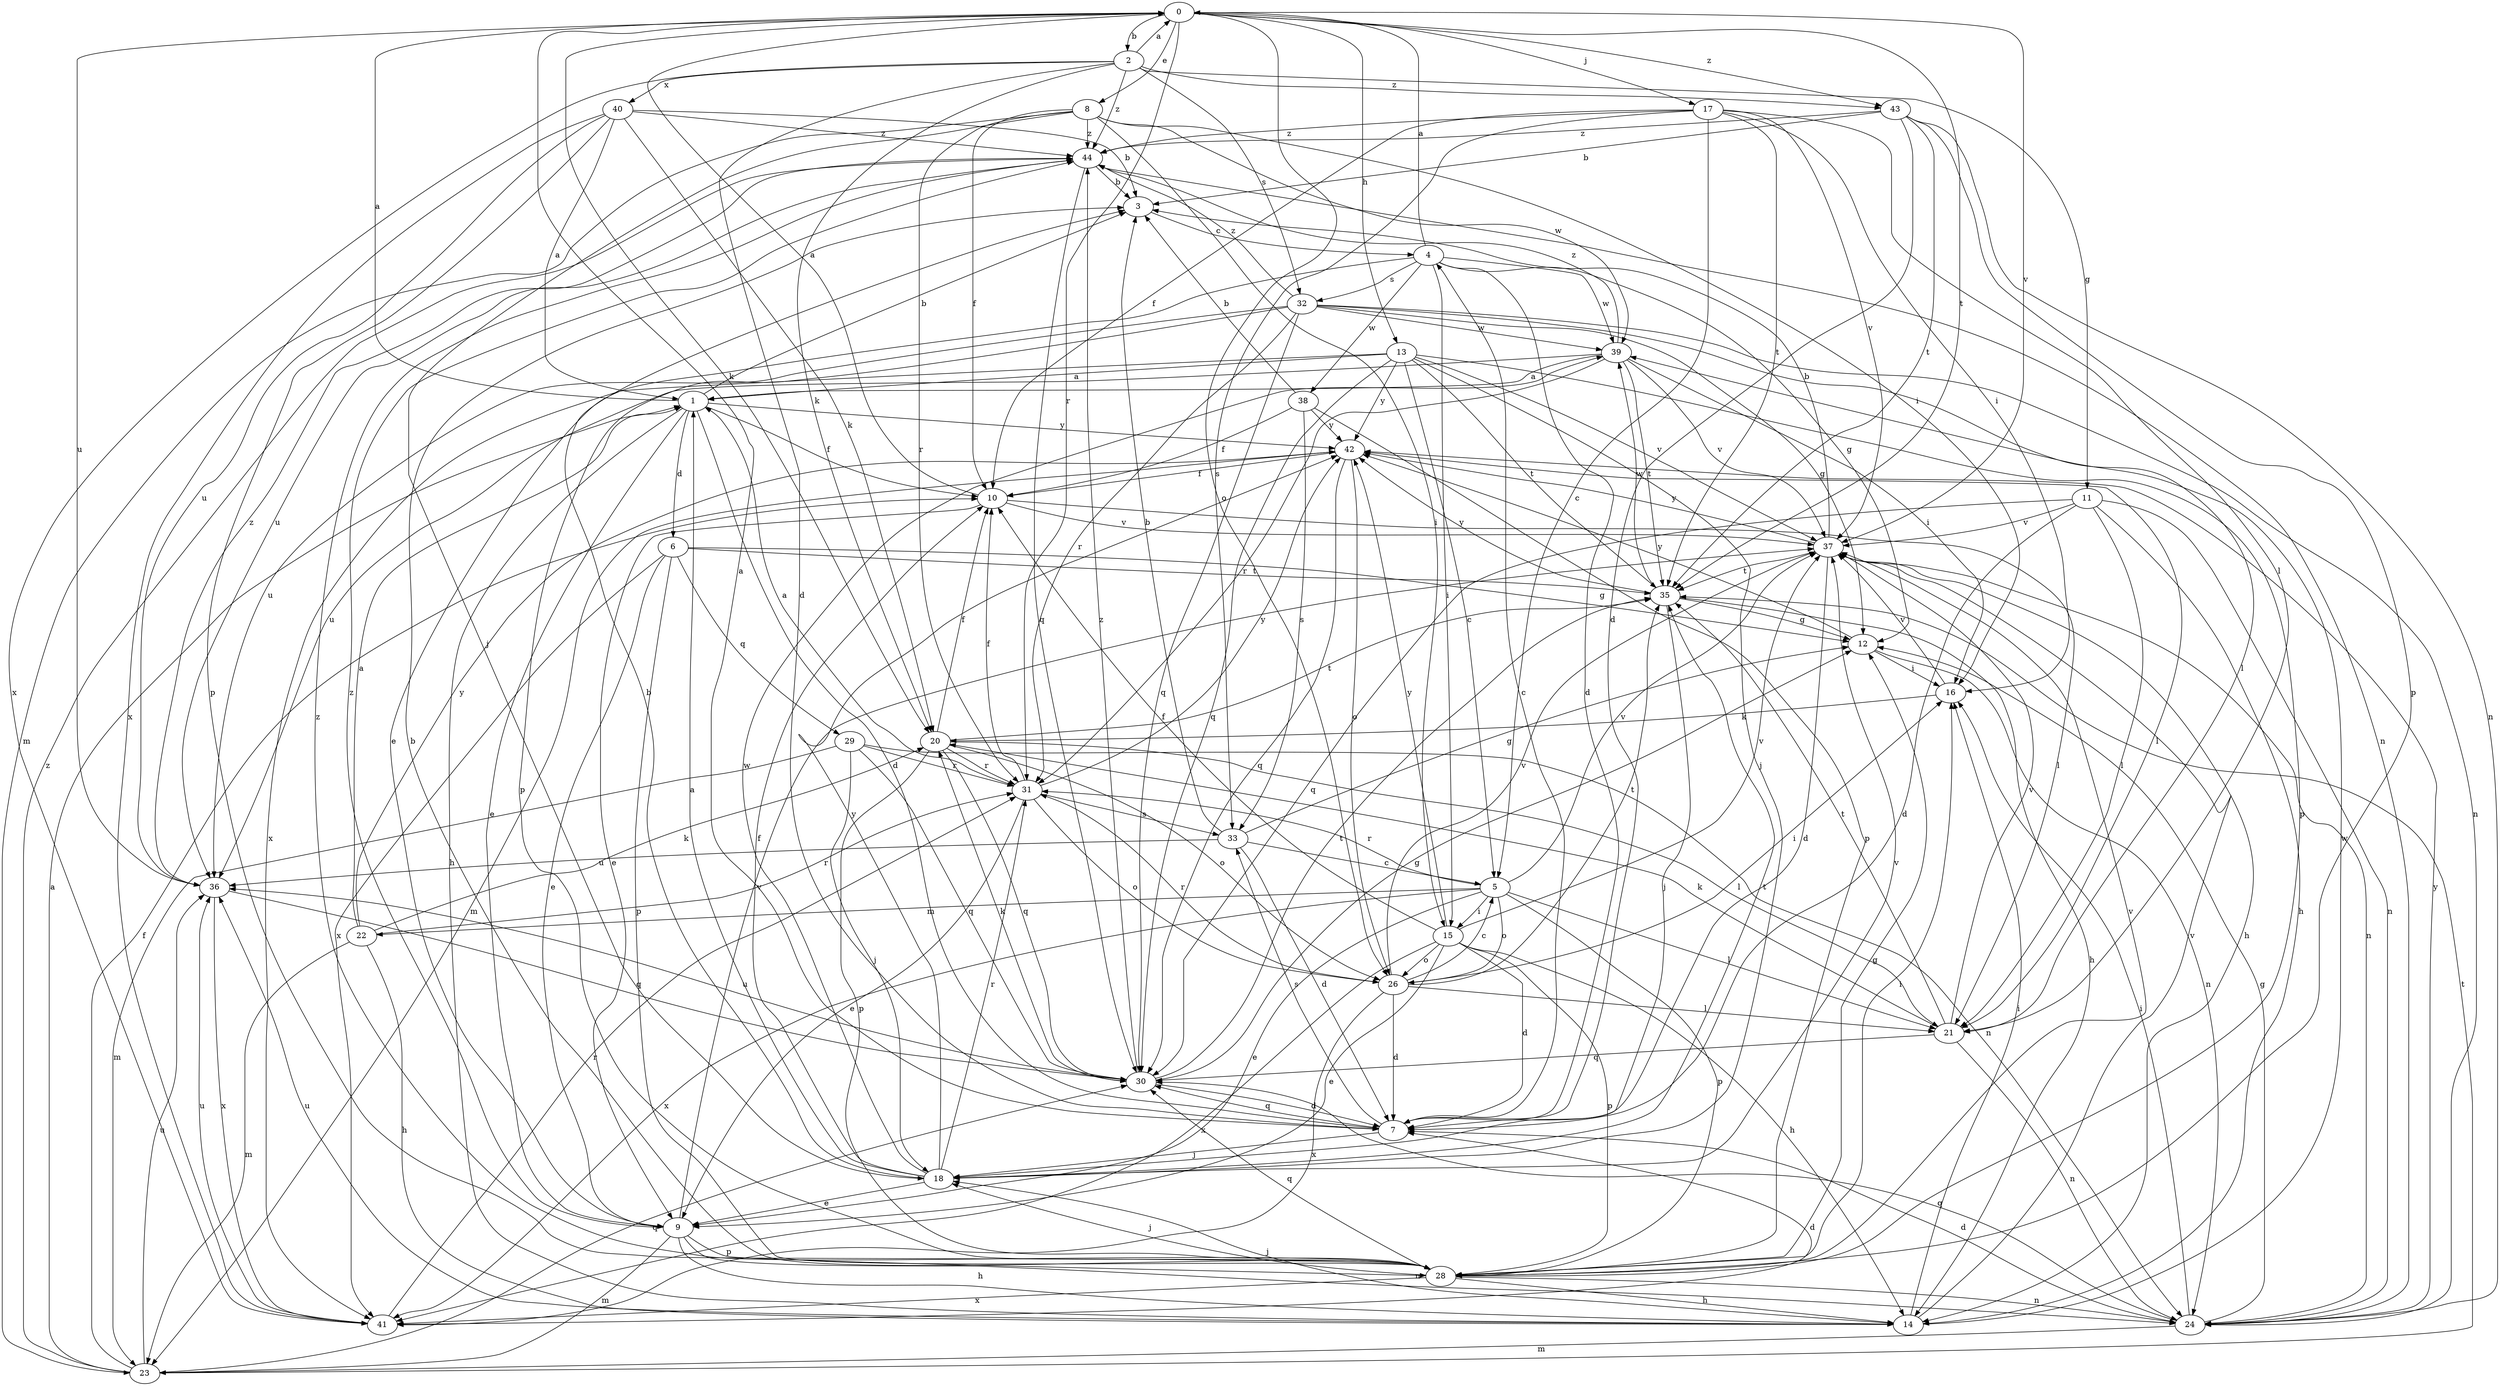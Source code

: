 strict digraph  {
0;
1;
2;
3;
4;
5;
6;
7;
8;
9;
10;
11;
12;
13;
14;
15;
16;
17;
18;
20;
21;
22;
23;
24;
26;
28;
29;
30;
31;
32;
33;
35;
36;
37;
38;
39;
40;
41;
42;
43;
44;
0 -> 2  [label=b];
0 -> 8  [label=e];
0 -> 13  [label=h];
0 -> 17  [label=j];
0 -> 20  [label=k];
0 -> 26  [label=o];
0 -> 31  [label=r];
0 -> 35  [label=t];
0 -> 36  [label=u];
0 -> 37  [label=v];
0 -> 43  [label=z];
1 -> 0  [label=a];
1 -> 3  [label=b];
1 -> 6  [label=d];
1 -> 7  [label=d];
1 -> 9  [label=e];
1 -> 10  [label=f];
1 -> 14  [label=h];
1 -> 42  [label=y];
2 -> 0  [label=a];
2 -> 7  [label=d];
2 -> 11  [label=g];
2 -> 20  [label=k];
2 -> 32  [label=s];
2 -> 40  [label=x];
2 -> 41  [label=x];
2 -> 43  [label=z];
2 -> 44  [label=z];
3 -> 4  [label=c];
4 -> 0  [label=a];
4 -> 7  [label=d];
4 -> 9  [label=e];
4 -> 12  [label=g];
4 -> 15  [label=i];
4 -> 32  [label=s];
4 -> 38  [label=w];
4 -> 39  [label=w];
5 -> 9  [label=e];
5 -> 15  [label=i];
5 -> 21  [label=l];
5 -> 22  [label=m];
5 -> 26  [label=o];
5 -> 28  [label=p];
5 -> 31  [label=r];
5 -> 37  [label=v];
5 -> 41  [label=x];
6 -> 9  [label=e];
6 -> 12  [label=g];
6 -> 28  [label=p];
6 -> 29  [label=q];
6 -> 35  [label=t];
6 -> 41  [label=x];
7 -> 0  [label=a];
7 -> 4  [label=c];
7 -> 18  [label=j];
7 -> 30  [label=q];
7 -> 33  [label=s];
8 -> 10  [label=f];
8 -> 15  [label=i];
8 -> 16  [label=i];
8 -> 18  [label=j];
8 -> 23  [label=m];
8 -> 31  [label=r];
8 -> 39  [label=w];
8 -> 44  [label=z];
9 -> 14  [label=h];
9 -> 23  [label=m];
9 -> 24  [label=n];
9 -> 28  [label=p];
9 -> 37  [label=v];
9 -> 44  [label=z];
10 -> 0  [label=a];
10 -> 9  [label=e];
10 -> 21  [label=l];
10 -> 37  [label=v];
11 -> 7  [label=d];
11 -> 14  [label=h];
11 -> 21  [label=l];
11 -> 24  [label=n];
11 -> 30  [label=q];
11 -> 37  [label=v];
12 -> 16  [label=i];
12 -> 24  [label=n];
12 -> 42  [label=y];
13 -> 1  [label=a];
13 -> 5  [label=c];
13 -> 18  [label=j];
13 -> 28  [label=p];
13 -> 30  [label=q];
13 -> 35  [label=t];
13 -> 37  [label=v];
13 -> 41  [label=x];
13 -> 42  [label=y];
14 -> 16  [label=i];
14 -> 18  [label=j];
14 -> 36  [label=u];
14 -> 37  [label=v];
14 -> 39  [label=w];
15 -> 7  [label=d];
15 -> 9  [label=e];
15 -> 10  [label=f];
15 -> 14  [label=h];
15 -> 26  [label=o];
15 -> 28  [label=p];
15 -> 37  [label=v];
15 -> 41  [label=x];
15 -> 42  [label=y];
16 -> 20  [label=k];
16 -> 37  [label=v];
17 -> 5  [label=c];
17 -> 10  [label=f];
17 -> 16  [label=i];
17 -> 21  [label=l];
17 -> 33  [label=s];
17 -> 35  [label=t];
17 -> 37  [label=v];
17 -> 44  [label=z];
18 -> 1  [label=a];
18 -> 3  [label=b];
18 -> 9  [label=e];
18 -> 10  [label=f];
18 -> 31  [label=r];
18 -> 35  [label=t];
18 -> 37  [label=v];
18 -> 39  [label=w];
18 -> 42  [label=y];
20 -> 10  [label=f];
20 -> 21  [label=l];
20 -> 26  [label=o];
20 -> 28  [label=p];
20 -> 30  [label=q];
20 -> 31  [label=r];
20 -> 35  [label=t];
21 -> 20  [label=k];
21 -> 24  [label=n];
21 -> 30  [label=q];
21 -> 35  [label=t];
21 -> 37  [label=v];
22 -> 1  [label=a];
22 -> 14  [label=h];
22 -> 20  [label=k];
22 -> 23  [label=m];
22 -> 31  [label=r];
22 -> 42  [label=y];
23 -> 1  [label=a];
23 -> 10  [label=f];
23 -> 30  [label=q];
23 -> 35  [label=t];
23 -> 36  [label=u];
23 -> 44  [label=z];
24 -> 7  [label=d];
24 -> 12  [label=g];
24 -> 16  [label=i];
24 -> 23  [label=m];
24 -> 30  [label=q];
24 -> 42  [label=y];
26 -> 5  [label=c];
26 -> 7  [label=d];
26 -> 16  [label=i];
26 -> 21  [label=l];
26 -> 31  [label=r];
26 -> 35  [label=t];
26 -> 37  [label=v];
26 -> 41  [label=x];
28 -> 3  [label=b];
28 -> 12  [label=g];
28 -> 14  [label=h];
28 -> 16  [label=i];
28 -> 18  [label=j];
28 -> 24  [label=n];
28 -> 30  [label=q];
28 -> 37  [label=v];
28 -> 41  [label=x];
28 -> 44  [label=z];
29 -> 18  [label=j];
29 -> 23  [label=m];
29 -> 24  [label=n];
29 -> 30  [label=q];
29 -> 31  [label=r];
30 -> 7  [label=d];
30 -> 12  [label=g];
30 -> 20  [label=k];
30 -> 35  [label=t];
30 -> 36  [label=u];
30 -> 44  [label=z];
31 -> 1  [label=a];
31 -> 9  [label=e];
31 -> 10  [label=f];
31 -> 26  [label=o];
31 -> 33  [label=s];
31 -> 42  [label=y];
32 -> 12  [label=g];
32 -> 21  [label=l];
32 -> 24  [label=n];
32 -> 28  [label=p];
32 -> 30  [label=q];
32 -> 31  [label=r];
32 -> 36  [label=u];
32 -> 39  [label=w];
32 -> 44  [label=z];
33 -> 3  [label=b];
33 -> 5  [label=c];
33 -> 7  [label=d];
33 -> 12  [label=g];
33 -> 36  [label=u];
35 -> 12  [label=g];
35 -> 14  [label=h];
35 -> 18  [label=j];
35 -> 39  [label=w];
35 -> 42  [label=y];
36 -> 30  [label=q];
36 -> 41  [label=x];
36 -> 44  [label=z];
37 -> 3  [label=b];
37 -> 7  [label=d];
37 -> 14  [label=h];
37 -> 24  [label=n];
37 -> 35  [label=t];
37 -> 42  [label=y];
38 -> 3  [label=b];
38 -> 10  [label=f];
38 -> 28  [label=p];
38 -> 33  [label=s];
38 -> 42  [label=y];
39 -> 1  [label=a];
39 -> 16  [label=i];
39 -> 31  [label=r];
39 -> 35  [label=t];
39 -> 36  [label=u];
39 -> 37  [label=v];
39 -> 44  [label=z];
40 -> 1  [label=a];
40 -> 3  [label=b];
40 -> 20  [label=k];
40 -> 28  [label=p];
40 -> 36  [label=u];
40 -> 41  [label=x];
40 -> 44  [label=z];
41 -> 7  [label=d];
41 -> 31  [label=r];
41 -> 36  [label=u];
42 -> 10  [label=f];
42 -> 21  [label=l];
42 -> 23  [label=m];
42 -> 26  [label=o];
42 -> 30  [label=q];
43 -> 3  [label=b];
43 -> 7  [label=d];
43 -> 24  [label=n];
43 -> 28  [label=p];
43 -> 35  [label=t];
43 -> 44  [label=z];
44 -> 3  [label=b];
44 -> 24  [label=n];
44 -> 30  [label=q];
44 -> 36  [label=u];
}
